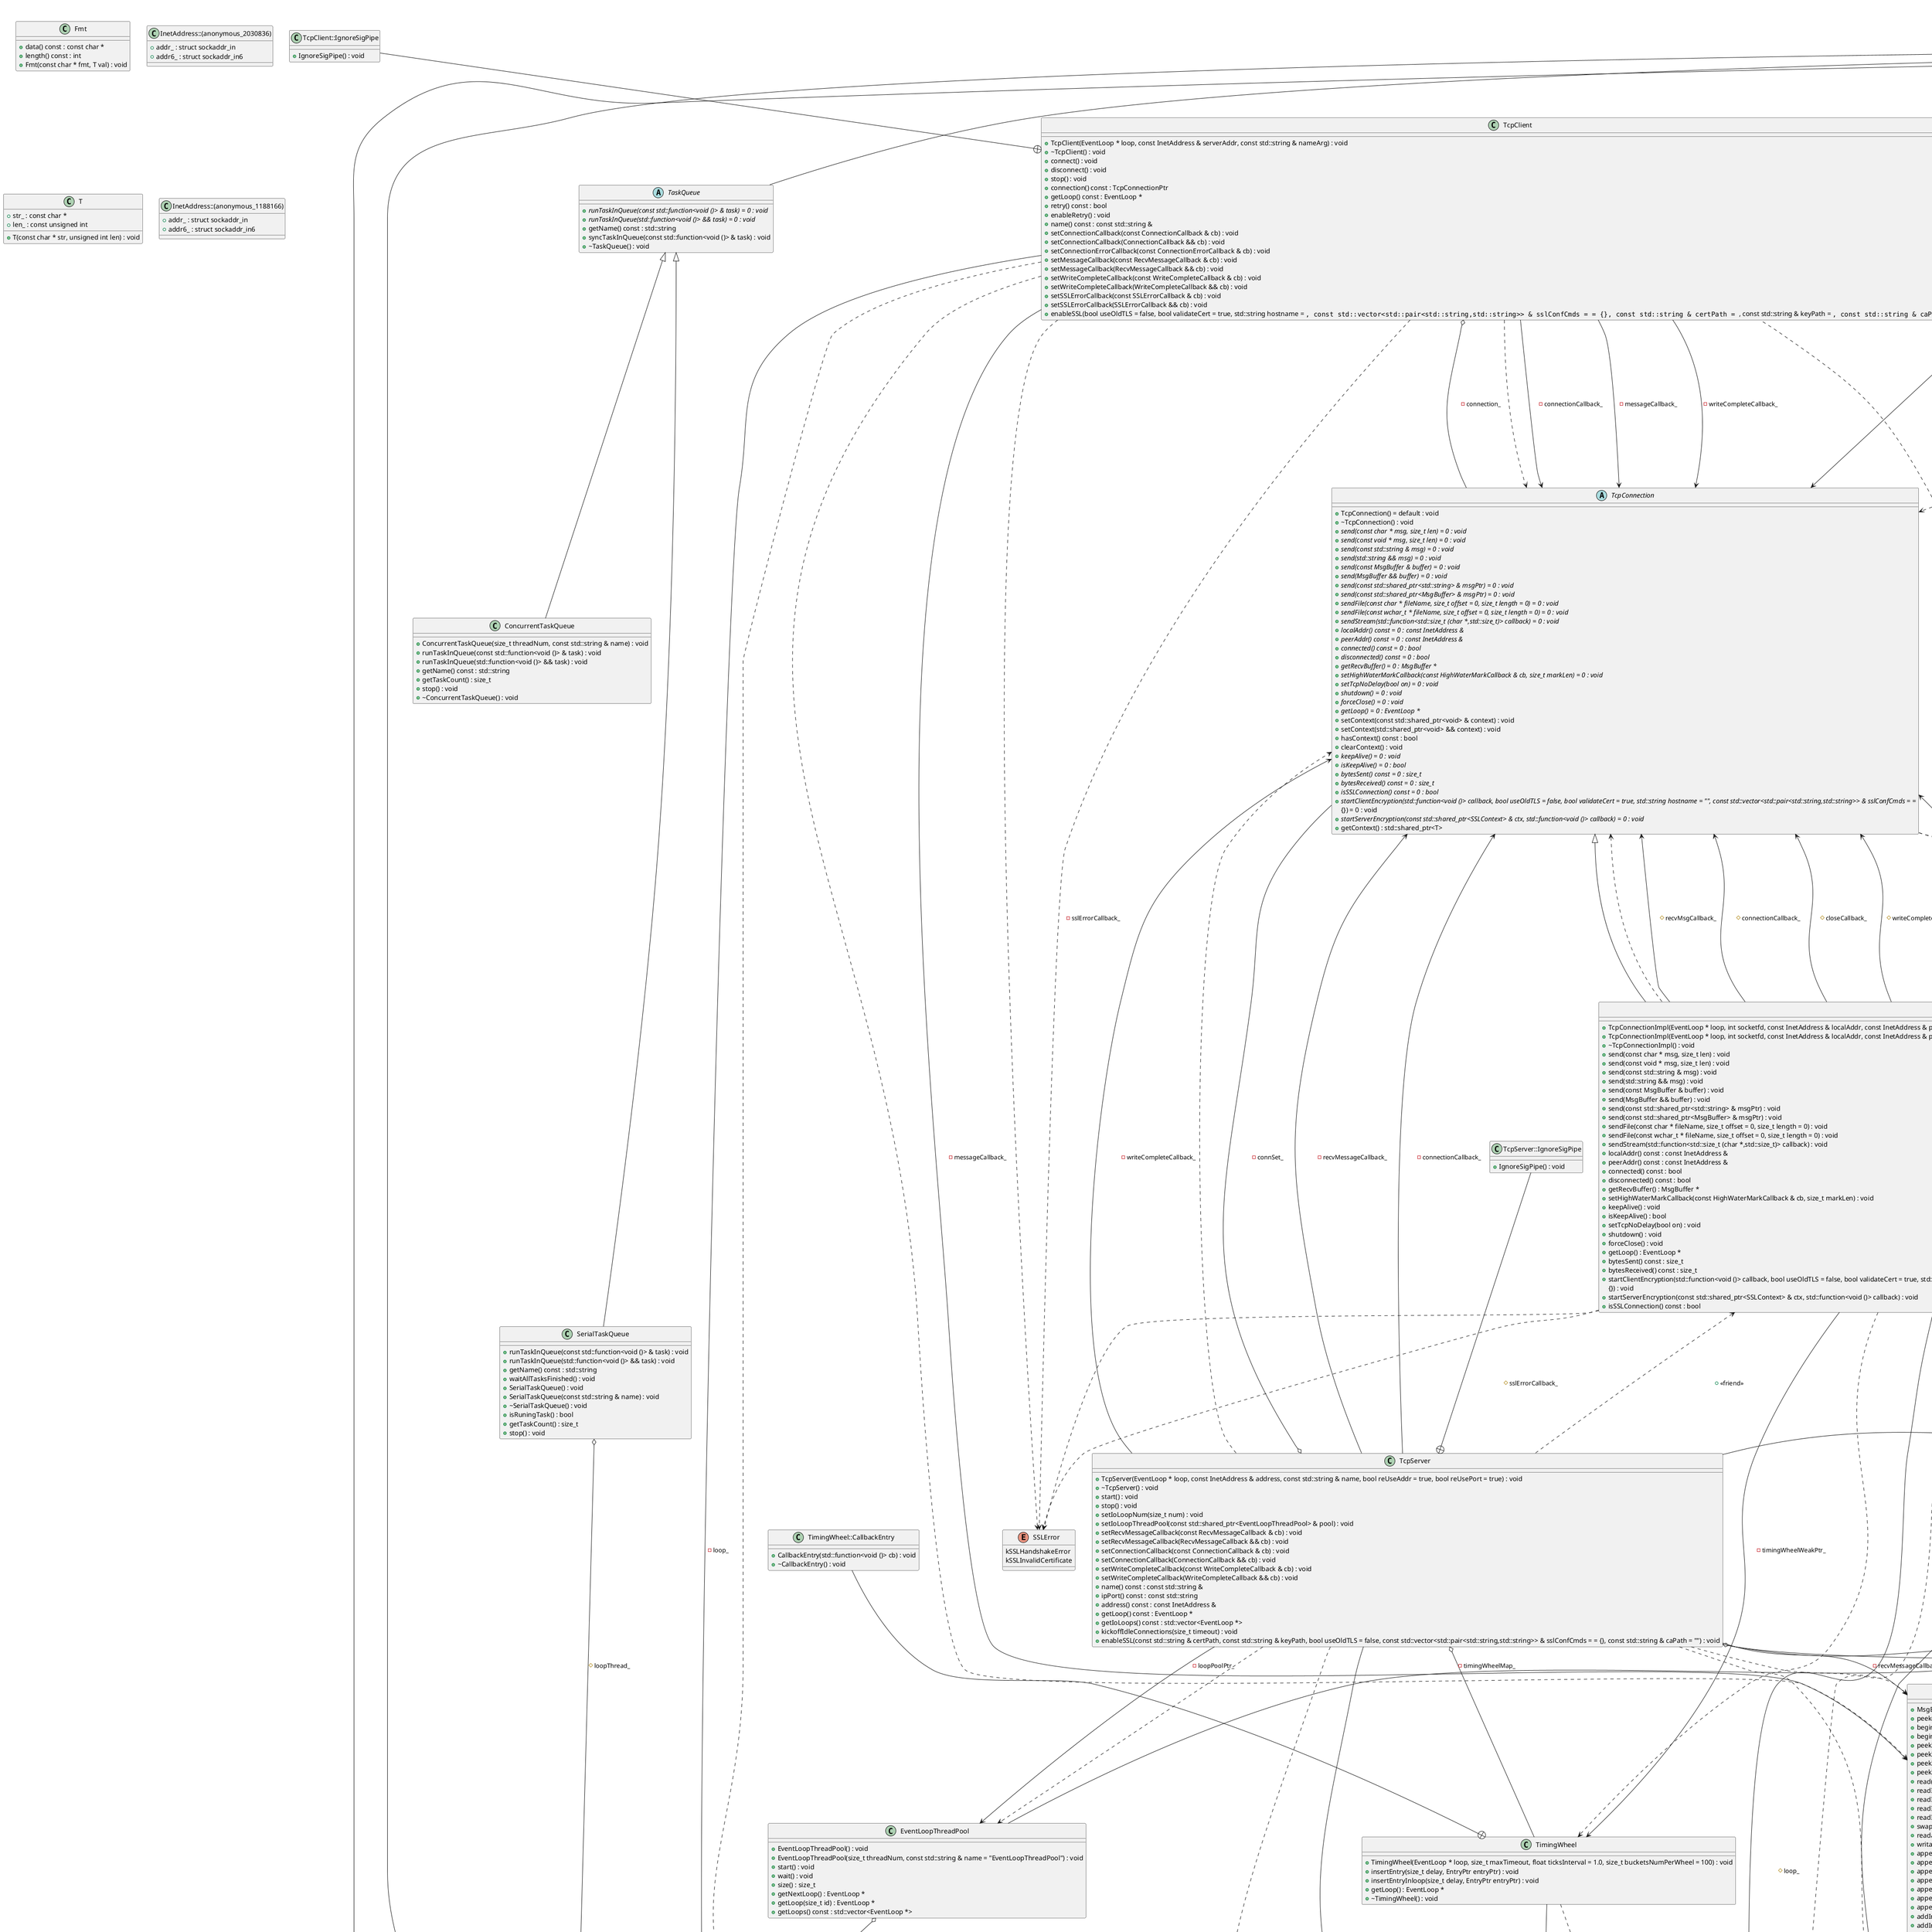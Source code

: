 @startuml
class "NonCopyable" as C_0001159823987743494688
class C_0001159823987743494688 {
}
class "MsgBuffer" as C_0001289495020269537351
class C_0001289495020269537351 {
+MsgBuffer(size_t len = kBufferDefaultLength) : void
+peek() const : const char *
+beginWrite() const : const char *
+beginWrite() : char *
+peekInt8() const : uint8_t
+peekInt16() const : uint16_t
+peekInt32() const : uint32_t
+peekInt64() const : uint64_t
+read(size_t len) : std::string
+readInt8() : uint8_t
+readInt16() : uint16_t
+readInt32() : uint32_t
+readInt64() : uint64_t
+swap(MsgBuffer & buf) : void
+readableBytes() const : size_t
+writableBytes() const : size_t
+append(const MsgBuffer & buf) : void
+append(const char * buf, size_t len) : void
+append(const std::string & buf) : void
+appendInt8(const uint8_t b) : void
+appendInt16(const uint16_t s) : void
+appendInt32(const uint32_t i) : void
+appendInt64(const uint64_t l) : void
+addInFront(const char * buf, size_t len) : void
+addInFrontInt8(const uint8_t b) : void
+addInFrontInt16(const uint16_t s) : void
+addInFrontInt32(const uint32_t i) : void
+addInFrontInt64(const uint64_t l) : void
+retrieveAll() : void
+retrieve(size_t len) : void
+readFd(int fd, int * retErrno) : ssize_t
+retrieveUntil(const char * end) : void
+findCRLF() const : const char *
+ensureWritableBytes(size_t len) : void
+hasWritten(size_t len) : void
+unwrite(size_t offset) : void
+operator[](size_t offset) const : const char &
+operator[](size_t offset) : char &
+append(const char (&)[N] buf) : void
}
abstract "TaskQueue" as C_0000684873245997977544
abstract C_0000684873245997977544 {
{abstract} +runTaskInQueue(const std::function<void ()> & task) = 0 : void
{abstract} +runTaskInQueue(std::function<void ()> && task) = 0 : void
+getName() const : std::string
+syncTaskInQueue(const std::function<void ()> & task) : void
+~TaskQueue() : void
}
class "Date" as C_0002032009232244826154
class C_0002032009232244826154 {
+Date() : void
+Date(int64_t microSec) : void
+Date(unsigned int year, unsigned int month, unsigned int day, unsigned int hour = 0, unsigned int minute = 0, unsigned int second = 0, unsigned int microSecond = 0) : void
{static} +date() : const Date
{static} +now() : const Date
{static} +timezoneOffset() : int64_t
+after(double second) const : const Date
+roundSecond() const : const Date
+roundDay() const : const Date
+~Date() : void
+operator==(const Date & date) const : bool
+operator!=(const Date & date) const : bool
+operator<(const Date & date) const : bool
+operator>(const Date & date) const : bool
+operator>=(const Date & date) const : bool
+operator<=(const Date & date) const : bool
+microSecondsSinceEpoch() const : int64_t
+secondsSinceEpoch() const : int64_t
+tmStruct() const : struct tm
+toFormattedString(bool showMicroseconds) const : std::string
+toCustomedFormattedString(const std::string & fmtStr, bool showMicroseconds = false) const : std::string
+toFormattedStringLocal(bool showMicroseconds) const : std::string
+toCustomedFormattedStringLocal(const std::string & fmtStr, bool showMicroseconds = false) const : std::string
+toDbStringLocal() const : std::string
+toDbString() const : std::string
{static} +fromDbStringLocal(const std::string & datetime) : Date
{static} +fromDbString(const std::string & datetime) : Date
+toCustomedFormattedString(const std::string & fmtStr, char * str, size_t len) const : void
+isSameSecond(const Date & date) const : bool
+swap(Date & that) : void
}
class "MpscQueue<T>" as C_0000912667184903365399
class C_0000912667184903365399 {
+MpscQueue<T>() : void
+~MpscQueue<T>() : void
+enqueue(T && input) : void
+enqueue(const T & input) : void
+dequeue(T & output) : bool
+empty() : bool
}
class "MpscQueue::BufferNode" as C_0000223701637084171141
class C_0000223701637084171141 {
+BufferNode() = default : void
+BufferNode(const T & data) : void
+BufferNode(T && data) : void
+dataPtr_ : T *
+next_ : std::atomic<BufferNode *>
}
class "MpscQueue<std::function<>>" as C_0000913287266699074255
class C_0000913287266699074255 {
}
class "EventLoop" as C_0001390130774830223499
class C_0001390130774830223499 {
+EventLoop() : void
+~EventLoop() : void
+loop() : void
+quit() : void
+assertInLoopThread() : void
+resetTimerQueue() : void
+resetAfterFork() : void
+isInLoopThread() const : bool
{static} +getEventLoopOfCurrentThread() : EventLoop *
+queueInLoop(const Func & f) : void
+queueInLoop(Func && f) : void
+runAt(const Date & time, const Func & cb) : TimerId
+runAt(const Date & time, Func && cb) : TimerId
+runAfter(double delay, const Func & cb) : TimerId
+runAfter(double delay, Func && cb) : TimerId
+runAfter(const std::chrono::duration<double> & delay, const Func & cb) : TimerId
+runAfter(const std::chrono::duration<double> & delay, Func && cb) : TimerId
+runEvery(double interval, const Func & cb) : TimerId
+runEvery(double interval, Func && cb) : TimerId
+runEvery(const std::chrono::duration<double> & interval, const Func & cb) : TimerId
+runEvery(const std::chrono::duration<double> & interval, Func && cb) : TimerId
+invalidateTimer(TimerId id) : void
+moveToCurrentThread() : void
+updateChannel(Channel * chl) : void
+removeChannel(Channel * chl) : void
+index() : size_t
+setIndex(size_t index) : void
+isRunning() : bool
+isCallingFunctions() : bool
+runOnQuit(Func && cb) : void
+runOnQuit(const Func & cb) : void
+runInLoop(Functor && f) : void
}
class "EventLoopThread" as C_0001280612521485369958
class C_0001280612521485369958 {
+EventLoopThread(const std::string & threadName = "EventLoopThread") : void
+~EventLoopThread() : void
+wait() : void
+getLoop() const : EventLoop *
+run() : void
}
class "SerialTaskQueue" as C_0000634031134969193198
class C_0000634031134969193198 {
+runTaskInQueue(const std::function<void ()> & task) : void
+runTaskInQueue(std::function<void ()> && task) : void
+getName() const : std::string
+waitAllTasksFinished() : void
+SerialTaskQueue() : void
+SerialTaskQueue(const std::string & name) : void
+~SerialTaskQueue() : void
+isRuningTask() : bool
+getTaskCount() : size_t
+stop() : void
}
class "detail::FixedBuffer<int SIZE>" as C_0000111393647775817392
class C_0000111393647775817392 {
+FixedBuffer<SIZE>() : void
+~FixedBuffer<SIZE>() : void
+append(const char * buf, size_t len) : bool
+data() const : const char *
+length() const : int
+current() : char *
+avail() const : int
+add(size_t len) : void
+reset() : void
+zeroBuffer() : void
+debugString() : const char *
+setCookie(void (*)() cookie) : void
+toString() const : std::string
}
class "detail::FixedBuffer<detail::kSmallBuffer>" as C_0000510041652600390686
class C_0000510041652600390686 {
}
class "detail::FixedBuffer" as C_0001822694677530159303
class C_0001822694677530159303 {
+FixedBuffer() : void
+~FixedBuffer() : void
+append(const char * buf, size_t len) : bool
+data() const : const char *
+length() const : int
+current() : char *
+avail() const : int
+add(size_t len) : void
+reset() : void
+zeroBuffer() : void
+debugString() : const char *
+setCookie(void (*)() cookie) : void
+toString() const : std::string
}
class "detail::FixedBuffer<4000>" as C_0001754247125147083756
class C_0001754247125147083756 {
+FixedBuffer() : void
+~FixedBuffer() : void
+append(const char * buf, size_t len) : bool
+data() const : const char *
+length() const : int
+current() : char *
+avail() const : int
+add(size_t len) : void
+reset() : void
+zeroBuffer() : void
+debugString() : const char *
+setCookie(void (*)() cookie) : void
+toString() const : std::string
}
class "detail::FixedBuffer<4000000>" as C_0001042478360162272930
class C_0001042478360162272930 {
+FixedBuffer() : void
+~FixedBuffer() : void
+append(const char * buf, size_t len) : bool
+data() const : const char *
+length() const : int
+current() : char *
+avail() const : int
+add(size_t len) : void
+reset() : void
+zeroBuffer() : void
+debugString() : const char *
+setCookie(void (*)() cookie) : void
+toString() const : std::string
}
class "LogStream" as C_0001930690020065325250
class C_0001930690020065325250 {
+operator<<(bool v) : LogStream::self &
+operator<<(short ) : LogStream::self &
+operator<<(unsigned short ) : LogStream::self &
+operator<<(int ) : LogStream::self &
+operator<<(unsigned int ) : LogStream::self &
+operator<<(long ) : LogStream::self &
+operator<<(unsigned long ) : LogStream::self &
+operator<<(const long long & ) : LogStream::self &
+operator<<(const unsigned long long & ) : LogStream::self &
+operator<<(const void * ) : LogStream::self &
+operator<<(float & v) : LogStream::self &
+operator<<(const double & ) : LogStream::self &
+operator<<(const long double & v) : LogStream::self &
+operator<<(char v) : LogStream::self &
+operator<<(char * str) : LogStream::self &
+operator<<(const char * str) : LogStream::self &
+operator<<(const unsigned char * str) : LogStream::self &
+operator<<(const std::string & v) : LogStream::self &
+append(const char * data, size_t len) : void
+bufferData() const : const char *
+bufferLength() const : size_t
+resetBuffer() : void
+operator<<(const char (&)[N] buf) : LogStream::self &
}
class "Fmt" as C_0002131890502232898697
class C_0002131890502232898697 {
+data() const : const char *
+length() const : int
+Fmt(const char * fmt, T val) : void
}
class "Logger" as C_0002053752992472264214
class C_0002053752992472264214 {
+Logger(Logger::SourceFile file, int line) : void
+Logger(Logger::SourceFile file, int line, Logger::LogLevel level) : void
+Logger(Logger::SourceFile file, int line, bool isSysErr) : void
+Logger(Logger::SourceFile file, int line, Logger::LogLevel level, const char * func) : void
+~Logger() : void
+setIndex(int index) : Logger &
+stream() : LogStream &
{static} +setOutputFunction(std::function<void (const char *,const uint64_t)> outputFunc, std::function<void ()> flushFunc, int index = -1) : void
{static} +setLogLevel(Logger::LogLevel level) : void
{static} +logLevel() : Logger::LogLevel
}
enum "Logger::LogLevel" as C_0002131283840621188296
enum C_0002131283840621188296 {
kTrace
kDebug
kInfo
kWarn
kError
kFatal
kNumberOfLogLevels
}
class "Logger::SourceFile" as C_0000979080797342806546
class C_0000979080797342806546 {
+SourceFile(const char * filename) : void
+SourceFile(const char (&)[N] arr) : void
+data_ : const char *
+size_ : int
}
class "RawLogger" as C_0000716430590791918928
class C_0000716430590791918928 {
+~RawLogger() : void
+setIndex(int index) : RawLogger &
+stream() : LogStream &
}
abstract "Poller" as C_0000300034150397884642
abstract C_0000300034150397884642 {
+Poller(EventLoop * loop) : void
+~Poller() : void
+assertInLoopThread() : void
{abstract} +poll(int timeoutMs, ChannelList * activeChannels) = 0 : void
{abstract} +updateChannel(Channel * channel) = 0 : void
{abstract} +removeChannel(Channel * channel) = 0 : void
+resetAfterFork() : void
{static} +newPoller(EventLoop * loop) : Poller *
}
class "TimerQueue" as C_0000607400095182694101
class C_0000607400095182694101 {
+TimerQueue(EventLoop * loop) : void
+~TimerQueue() : void
+addTimer(const TimerCallback & cb, const TimePoint & when, const TimeInterval & interval) : TimerId
+addTimer(TimerCallback && cb, const TimePoint & when, const TimeInterval & interval) : TimerId
+addTimerInLoop(const TimerPtr & timer) : void
+invalidateTimer(TimerId id) : void
+reset() : void
}
class "Channel" as C_0000764690828649606524
class C_0000764690828649606524 {
+Channel(EventLoop * loop, int fd) : void
+setReadCallback(const Channel::EventCallback & cb) : void
+setReadCallback(Channel::EventCallback && cb) : void
+setWriteCallback(const Channel::EventCallback & cb) : void
+setWriteCallback(Channel::EventCallback && cb) : void
+setCloseCallback(const Channel::EventCallback & cb) : void
+setCloseCallback(Channel::EventCallback && cb) : void
+setErrorCallback(const Channel::EventCallback & cb) : void
+setErrorCallback(Channel::EventCallback && cb) : void
+setEventCallback(const Channel::EventCallback & cb) : void
+setEventCallback(Channel::EventCallback && cb) : void
+fd() const : int
+events() const : int
+revents() const : int
+isNoneEvent() const : bool
+disableAll() : void
+remove() : void
+ownerLoop() : EventLoop *
+enableReading() : void
+disableReading() : void
+enableWriting() : void
+disableWriting() : void
+isWriting() const : bool
+isReading() const : bool
+updateEvents(int events) : void
+tie(const std::shared_ptr<void> & obj) : void
{static} +kNoneEvent : const int
{static} +kReadEvent : const int
{static} +kWriteEvent : const int
}
class "ConcurrentTaskQueue" as C_0000295101274428145462
class C_0000295101274428145462 {
+ConcurrentTaskQueue(size_t threadNum, const std::string & name) : void
+runTaskInQueue(const std::function<void ()> & task) : void
+runTaskInQueue(std::function<void ()> && task) : void
+getName() const : std::string
+getTaskCount() : size_t
+stop() : void
+~ConcurrentTaskQueue() : void
}
class "InetAddress" as C_0001897340460211641725
class C_0001897340460211641725 {
+InetAddress(uint16_t port = 0, bool loopbackOnly = false, bool ipv6 = false) : void
+InetAddress(const std::string & ip, uint16_t port, bool ipv6 = false) : void
+InetAddress(const struct sockaddr_in & addr) : void
+InetAddress(const struct sockaddr_in6 & addr) : void
+family() const : sa_family_t
+toIp() const : std::string
+toIpPort() const : std::string
+toPort() const : uint16_t
+isIpV6() const : bool
+isIntranetIp() const : bool
+isLoopbackIp() const : bool
+getSockAddr() const : const struct sockaddr *
+setSockAddrInet6(const struct sockaddr_in6 & addr6) : void
+ipNetEndian() const : uint32_t
+ip6NetEndian() const : const uint32_t *
+portNetEndian() const : uint16_t
+setPortNetEndian(uint16_t port) : void
+isUnspecified() const : bool
}
class "InetAddress::()" as C_0000673025168912921705
class C_0000673025168912921705 {
+addr_ : struct sockaddr_in
+addr6_ : struct sockaddr_in6
}
enum "SSLError" as C_0000434245188016003403
enum C_0000434245188016003403 {
kSSLHandshakeError
kSSLInvalidCertificate
}
abstract "TcpConnection" as C_0002230624932100089526
abstract C_0002230624932100089526 {
+TcpConnection() = default : void
+~TcpConnection() : void
{abstract} +send(const char * msg, size_t len) = 0 : void
{abstract} +send(const void * msg, size_t len) = 0 : void
{abstract} +send(const std::string & msg) = 0 : void
{abstract} +send(std::string && msg) = 0 : void
{abstract} +send(const MsgBuffer & buffer) = 0 : void
{abstract} +send(MsgBuffer && buffer) = 0 : void
{abstract} +send(const std::shared_ptr<std::string> & msgPtr) = 0 : void
{abstract} +send(const std::shared_ptr<MsgBuffer> & msgPtr) = 0 : void
{abstract} +sendFile(const char * fileName, size_t offset = 0, size_t length = 0) = 0 : void
{abstract} +sendFile(const wchar_t * fileName, size_t offset = 0, size_t length = 0) = 0 : void
{abstract} +sendStream(std::function<std::size_t (char *,std::size_t)> callback) = 0 : void
{abstract} +localAddr() const = 0 : const InetAddress &
{abstract} +peerAddr() const = 0 : const InetAddress &
{abstract} +connected() const = 0 : bool
{abstract} +disconnected() const = 0 : bool
{abstract} +getRecvBuffer() = 0 : MsgBuffer *
{abstract} +setHighWaterMarkCallback(const HighWaterMarkCallback & cb, size_t markLen) = 0 : void
{abstract} +setTcpNoDelay(bool on) = 0 : void
{abstract} +shutdown() = 0 : void
{abstract} +forceClose() = 0 : void
{abstract} +getLoop() = 0 : EventLoop *
+setContext(const std::shared_ptr<void> & context) : void
+setContext(std::shared_ptr<void> && context) : void
+hasContext() const : bool
+clearContext() : void
{abstract} +keepAlive() = 0 : void
{abstract} +isKeepAlive() = 0 : bool
{abstract} +bytesSent() const = 0 : size_t
{abstract} +bytesReceived() const = 0 : size_t
{abstract} +isSSLConnection() const = 0 : bool
{abstract} +startClientEncryption(std::function<void ()> callback, bool useOldTLS = false, bool validateCert = true, std::string hostname = "", const std::vector<std::pair<std::string,std::string>> & sslConfCmds = =
            {}) = 0 : void
{abstract} +startServerEncryption(const std::shared_ptr<SSLContext> & ctx, std::function<void ()> callback) = 0 : void
+getContext() : std::shared_ptr<T>
}
class "TcpClient" as C_0001156367011091191681
class C_0001156367011091191681 {
+TcpClient(EventLoop * loop, const InetAddress & serverAddr, const std::string & nameArg) : void
+~TcpClient() : void
+connect() : void
+disconnect() : void
+stop() : void
+connection() const : TcpConnectionPtr
+getLoop() const : EventLoop *
+retry() const : bool
+enableRetry() : void
+name() const : const std::string &
+setConnectionCallback(const ConnectionCallback & cb) : void
+setConnectionCallback(ConnectionCallback && cb) : void
+setConnectionErrorCallback(const ConnectionErrorCallback & cb) : void
+setMessageCallback(const RecvMessageCallback & cb) : void
+setMessageCallback(RecvMessageCallback && cb) : void
+setWriteCompleteCallback(const WriteCompleteCallback & cb) : void
+setWriteCompleteCallback(WriteCompleteCallback && cb) : void
+setSSLErrorCallback(const SSLErrorCallback & cb) : void
+setSSLErrorCallback(SSLErrorCallback && cb) : void
+enableSSL(bool useOldTLS = false, bool validateCert = true, std::string hostname = "", const std::vector<std::pair<std::string,std::string>> & sslConfCmds = = {}, const std::string & certPath = "", const std::string & keyPath = "", const std::string & caPath = "") : void
}
class "TcpClient::IgnoreSigPipe" as C_0001278908569830571044
class C_0001278908569830571044 {
+IgnoreSigPipe() : void
}
class "Connector" as C_0001706043459252151324
class C_0001706043459252151324 {
+Connector(EventLoop * loop, const InetAddress & addr, bool retry = true) : void
+Connector(EventLoop * loop, InetAddress && addr, bool retry = true) : void
+setNewConnectionCallback(const Connector::NewConnectionCallback & cb) : void
+setNewConnectionCallback(Connector::NewConnectionCallback && cb) : void
+setErrorCallback(const Connector::ConnectionErrorCallback & cb) : void
+setErrorCallback(Connector::ConnectionErrorCallback && cb) : void
+serverAddress() const : const InetAddress &
+start() : void
+restart() : void
+stop() : void
}
enum "Connector::Status" as C_0000000982196670174162
enum C_0000000982196670174162 {
Disconnected
Connecting
Connected
}
class "TimingWheel" as C_0000964465843177067305
class C_0000964465843177067305 {
+TimingWheel(EventLoop * loop, size_t maxTimeout, float ticksInterval = 1.0, size_t bucketsNumPerWheel = 100) : void
+insertEntry(size_t delay, EntryPtr entryPtr) : void
+insertEntryInloop(size_t delay, EntryPtr entryPtr) : void
+getLoop() : EventLoop *
+~TimingWheel() : void
}
class "TimingWheel::CallbackEntry" as C_0002013739811805694444
class C_0002013739811805694444 {
+CallbackEntry(std::function<void ()> cb) : void
+~CallbackEntry() : void
}
enum "SSLStatus" as C_0001515554933771522998
enum C_0001515554933771522998 {
Handshaking
Connecting
Connected
DisConnecting
DisConnected
}
class "TcpConnectionImpl" as C_0000920759514274339356
class C_0000920759514274339356 {
+TcpConnectionImpl(EventLoop * loop, int socketfd, const InetAddress & localAddr, const InetAddress & peerAddr) : void
+TcpConnectionImpl(EventLoop * loop, int socketfd, const InetAddress & localAddr, const InetAddress & peerAddr, const std::shared_ptr<SSLContext> & ctxPtr, bool isServer = true, bool validateCert = true, const std::string & hostname = "") : void
+~TcpConnectionImpl() : void
+send(const char * msg, size_t len) : void
+send(const void * msg, size_t len) : void
+send(const std::string & msg) : void
+send(std::string && msg) : void
+send(const MsgBuffer & buffer) : void
+send(MsgBuffer && buffer) : void
+send(const std::shared_ptr<std::string> & msgPtr) : void
+send(const std::shared_ptr<MsgBuffer> & msgPtr) : void
+sendFile(const char * fileName, size_t offset = 0, size_t length = 0) : void
+sendFile(const wchar_t * fileName, size_t offset = 0, size_t length = 0) : void
+sendStream(std::function<std::size_t (char *,std::size_t)> callback) : void
+localAddr() const : const InetAddress &
+peerAddr() const : const InetAddress &
+connected() const : bool
+disconnected() const : bool
+getRecvBuffer() : MsgBuffer *
+setHighWaterMarkCallback(const HighWaterMarkCallback & cb, size_t markLen) : void
+keepAlive() : void
+isKeepAlive() : bool
+setTcpNoDelay(bool on) : void
+shutdown() : void
+forceClose() : void
+getLoop() : EventLoop *
+bytesSent() const : size_t
+bytesReceived() const : size_t
+startClientEncryption(std::function<void ()> callback, bool useOldTLS = false, bool validateCert = true, std::string hostname = "", const std::vector<std::pair<std::string,std::string>> & sslConfCmds = =
            {}) : void
+startServerEncryption(const std::shared_ptr<SSLContext> & ctx, std::function<void ()> callback) : void
+isSSLConnection() const : bool
}
class "TcpConnectionImpl::KickoffEntry" as C_0002266895444343633259
class C_0002266895444343633259 {
+KickoffEntry(const std::weak_ptr<TcpConnection> & conn) : void
+reset() : void
+~KickoffEntry() : void
}
class "TcpConnectionImpl::BufferNode" as C_0001029063960859366412
class C_0001029063960859366412 {
+isFile() const : bool
+~BufferNode() : void
+sendFd_ : int
+offset_ : off_t
+fileBytesToSend_ : ssize_t
+streamCallback_ : std::function<std::size_t (char *,std::size_t)>
+nDataWritten_ : std::size_t
+msgBuffer_ : std::shared_ptr<MsgBuffer>
}
enum "TcpConnectionImpl::ConnStatus" as C_0001727349338344491225
enum C_0001727349338344491225 {
Disconnected
Connecting
Connected
Disconnecting
}
class "TcpConnectionImpl::SSLEncryption" as C_0000469308227546933692
class C_0000469308227546933692 {
+statusOfSSL_ : SSLStatus
+sslCtxPtr_ : std::shared_ptr<SSLContext>
+sslPtr_ : std::unique_ptr<SSLConn>
+sendBufferPtr_ : std::unique_ptr<std::array<char,8192>>
+isServer_ : bool
+isUpgrade_ : bool
+upgradeCallback_ : std::function<void ()>
+hostname_ : std::string
}
class "Socket" as C_0000971024972307079851
class C_0000971024972307079851 {
{static} +createNonblockingSocketOrDie(int family) : int
{static} +getSocketError(int sockfd) : int
{static} +connect(int sockfd, const InetAddress & addr) : int
{static} +isSelfConnect(int sockfd) : bool
+Socket(int sockfd) : void
+~Socket() : void
+bindAddress(const InetAddress & localaddr) : void
+listen() : void
+accept(InetAddress * peeraddr) : int
+closeWrite() : void
+read(char * buffer, uint64_t len) : int
+fd() : int
{static} +getLocalAddr(int sockfd) : struct sockaddr_in6
{static} +getPeerAddr(int sockfd) : struct sockaddr_in6
+setTcpNoDelay(bool on) : void
+setReuseAddr(bool on) : void
+setReusePort(bool on) : void
+setKeepAlive(bool on) : void
+getSocketError() : int
{static} +setNonBlockAndCloseOnExec(int sockfd) : void
}
class "SSLContext" as C_0000626107303889580949
class C_0000626107303889580949 {
}
class "SSLConn" as C_0001248784923817560723
class C_0001248784923817560723 {
}
class "TcpServer" as C_0001423170502760786790
class C_0001423170502760786790 {
+TcpServer(EventLoop * loop, const InetAddress & address, const std::string & name, bool reUseAddr = true, bool reUsePort = true) : void
+~TcpServer() : void
+start() : void
+stop() : void
+setIoLoopNum(size_t num) : void
+setIoLoopThreadPool(const std::shared_ptr<EventLoopThreadPool> & pool) : void
+setRecvMessageCallback(const RecvMessageCallback & cb) : void
+setRecvMessageCallback(RecvMessageCallback && cb) : void
+setConnectionCallback(const ConnectionCallback & cb) : void
+setConnectionCallback(ConnectionCallback && cb) : void
+setWriteCompleteCallback(const WriteCompleteCallback & cb) : void
+setWriteCompleteCallback(WriteCompleteCallback && cb) : void
+name() const : const std::string &
+ipPort() const : const std::string
+address() const : const InetAddress &
+getLoop() const : EventLoop *
+getIoLoops() const : std::vector<EventLoop *>
+kickoffIdleConnections(size_t timeout) : void
+enableSSL(const std::string & certPath, const std::string & keyPath, bool useOldTLS = false, const std::vector<std::pair<std::string,std::string>> & sslConfCmds = = {}, const std::string & caPath = "") : void
}
class "InetAddress::(anonymous_2030836)" as C_0000810201796859309531
class C_0000810201796859309531 {
+addr_ : struct sockaddr_in
+addr6_ : struct sockaddr_in6
}
class "Acceptor" as C_0000184886692180276257
class C_0000184886692180276257 {
+Acceptor(EventLoop * loop, const InetAddress & addr, bool reUseAddr = true, bool reUsePort = true) : void
+~Acceptor() : void
+addr() const : const InetAddress &
+setNewConnectionCallback(const NewConnectionCallback & cb) : void
+listen() : void
}
class "EventLoopThreadPool" as C_0002061035340998974559
class C_0002061035340998974559 {
+EventLoopThreadPool() : void
+EventLoopThreadPool(size_t threadNum, const std::string & name = "EventLoopThreadPool") : void
+start() : void
+wait() : void
+size() : size_t
+getNextLoop() : EventLoop *
+getLoop(size_t id) : EventLoop *
+getLoops() const : std::vector<EventLoop *>
}
class "TcpServer::IgnoreSigPipe" as C_0001489562721151066050
class C_0001489562721151066050 {
+IgnoreSigPipe() : void
}
class "T" as C_0000394452884449343416
class C_0000394452884449343416 {
+T(const char * str, unsigned int len) : void
+str_ : const char *
+len_ : const unsigned int
}
class "InetAddress::(anonymous_1188166)" as C_0001079750728717860293
class C_0001079750728717860293 {
+addr_ : struct sockaddr_in
+addr6_ : struct sockaddr_in6
}
class "Timer" as C_0002026475275429760163
class C_0002026475275429760163 {
+Timer(const TimerCallback & cb, const TimePoint & when, const TimeInterval & interval) : void
+Timer(TimerCallback && cb, const TimePoint & when, const TimeInterval & interval) : void
+~Timer() : void
+run() const : void
+restart(const TimePoint & now) : void
+operator<(const Timer & t) const : bool
+operator>(const Timer & t) const : bool
+when() const : const TimePoint &
+isRepeat() : bool
+id() : TimerId
}
class "TimerPtrComparer" as C_0000157340721173102239
class C_0000157340721173102239 {
+operator()(const TimerPtr & x, const TimerPtr & y) const : bool
}
class "AsyncFileLogger" as C_0000630185754256426097
class C_0000630185754256426097 {
+output(const char * msg, const uint64_t len) : void
+flush() : void
+startLogging() : void
+setFileSizeLimit(uint64_t limit) : void
+setFileName(const std::string & baseName, const std::string & extName = ".log", const std::string & path = "./") : void
+~AsyncFileLogger() : void
+AsyncFileLogger() : void
}
class "AsyncFileLogger::LoggerFile" as C_0001453238540802541239
class C_0001453238540802541239 {
+LoggerFile(const std::string & filePath, const std::string & fileBaseName, const std::string & fileExtName) : void
+~LoggerFile() : void
+writeLog(const StringPtr buf) : void
+getLength() : uint64_t
+operator bool() const : bool
+flush() : void
}
C_0001159823987743494688 <|-- C_0000684873245997977544
C_0001159823987743494688 <|-- C_0000912667184903365399
C_0000223701637084171141 --+ C_0000912667184903365399
C_0000913287266699074255 ..|> C_0000912667184903365399
C_0001390130774830223499 ..> C_0002032009232244826154
C_0001390130774830223499 ..> C_0000764690828649606524
C_0001390130774830223499 o-- C_0000300034150397884642 : -poller_
C_0001390130774830223499 --> C_0000764690828649606524 : -activeChannels_
C_0001390130774830223499 --> C_0000764690828649606524 : -currentActiveChannel_
C_0001390130774830223499 o-- C_0000913287266699074255 : -funcs_
C_0001390130774830223499 o-- C_0000607400095182694101 : -timerQueue_
C_0001390130774830223499 o-- C_0000913287266699074255 : -funcsOnQuit_
C_0001390130774830223499 o-- C_0000764690828649606524 : -wakeupChannelPtr_
C_0001390130774830223499 --> C_0001390130774830223499 : -threadLocalLoopPtr_
C_0001159823987743494688 <|-- C_0001390130774830223499
C_0001280612521485369958 --> C_0001390130774830223499 : -loop_
C_0001280612521485369958 o-- C_0001390130774830223499 : -promiseForLoopPointer_
C_0001159823987743494688 <|-- C_0001280612521485369958
C_0000634031134969193198 o-- C_0001280612521485369958 : #loopThread_
C_0000684873245997977544 <|-- C_0000634031134969193198
C_0001159823987743494688 <|-- C_0000111393647775817392
C_0000510041652600390686 ..|> C_0000111393647775817392
C_0001159823987743494688 <|-- C_0001822694677530159303
C_0001754247125147083756 ..|> C_0000111393647775817392
C_0001159823987743494688 <|-- C_0001754247125147083756
C_0001042478360162272930 ..|> C_0000111393647775817392
C_0001159823987743494688 <|-- C_0001042478360162272930
C_0001930690020065325250 o-- C_0000510041652600390686 : -buffer_
C_0001159823987743494688 <|-- C_0001930690020065325250
C_0002053752992472264214 o-- C_0001930690020065325250 : #logStream_
C_0002053752992472264214 o-- C_0002032009232244826154 : #date_
C_0002053752992472264214 <.. C_0000716430590791918928 : +<<friend>>
C_0001159823987743494688 <|-- C_0002053752992472264214
C_0002131283840621188296 --+ C_0002053752992472264214
C_0000979080797342806546 --+ C_0002053752992472264214
C_0000716430590791918928 o-- C_0001930690020065325250 : -logStream_
C_0001159823987743494688 <|-- C_0000716430590791918928
C_0000300034150397884642 ..> C_0001390130774830223499
C_0000300034150397884642 ..> C_0000764690828649606524
C_0000300034150397884642 --> C_0001390130774830223499 : -ownerLoop_
C_0001159823987743494688 <|-- C_0000300034150397884642
C_0000607400095182694101 ..> C_0001390130774830223499
C_0000607400095182694101 ..> C_0002026475275429760163
C_0000607400095182694101 --> C_0001390130774830223499 : #loop_
C_0000607400095182694101 --> C_0000764690828649606524 : #timerfdChannelPtr_
C_0000607400095182694101 o-- C_0002026475275429760163 : #timers_
C_0000607400095182694101 o-- C_0000157340721173102239 : #timers_
C_0001159823987743494688 <|-- C_0000607400095182694101
C_0000764690828649606524 ..> C_0001390130774830223499
C_0000764690828649606524 --> C_0001390130774830223499 : -loop_
C_0000764690828649606524 <.. C_0001390130774830223499 : +<<friend>>
C_0001159823987743494688 <|-- C_0000764690828649606524
C_0000684873245997977544 <|-- C_0000295101274428145462
C_0001897340460211641725 o-- C_0000673025168912921705
C_0002230624932100089526 ..> C_0001289495020269537351
C_0002230624932100089526 ..> C_0000626107303889580949
C_0001156367011091191681 ..> C_0001390130774830223499
C_0001156367011091191681 ..> C_0001897340460211641725
C_0001156367011091191681 ..> C_0002230624932100089526
C_0001156367011091191681 ..> C_0001289495020269537351
C_0001156367011091191681 ..> C_0000434245188016003403
C_0001156367011091191681 --> C_0001390130774830223499 : -loop_
C_0001156367011091191681 o-- C_0001706043459252151324 : -connector_
C_0001156367011091191681 --> C_0002230624932100089526 : -connectionCallback_
C_0001156367011091191681 --> C_0002230624932100089526 : -messageCallback_
C_0001156367011091191681 --> C_0001289495020269537351 : -messageCallback_
C_0001156367011091191681 --> C_0002230624932100089526 : -writeCompleteCallback_
C_0001156367011091191681 ..> C_0000434245188016003403 : -sslErrorCallback_
C_0001156367011091191681 o-- C_0002230624932100089526 : -connection_
C_0001156367011091191681 --> C_0000626107303889580949 : -sslCtxPtr_
C_0001159823987743494688 <|-- C_0001156367011091191681
C_0001278908569830571044 --+ C_0001156367011091191681
C_0001706043459252151324 ..> C_0001390130774830223499
C_0001706043459252151324 ..> C_0001897340460211641725
C_0001706043459252151324 --> C_0000764690828649606524 : -channelPtr_
C_0001706043459252151324 --> C_0001390130774830223499 : -loop_
C_0001706043459252151324 o-- C_0001897340460211641725 : -serverAddr_
C_0001159823987743494688 <|-- C_0001706043459252151324
C_0000000982196670174162 --+ C_0001706043459252151324
C_0000964465843177067305 ..> C_0001390130774830223499
C_0000964465843177067305 --> C_0001390130774830223499 : -loop_
C_0002013739811805694444 --+ C_0000964465843177067305
C_0000920759514274339356 ..> C_0001390130774830223499
C_0000920759514274339356 ..> C_0001897340460211641725
C_0000920759514274339356 ..> C_0000626107303889580949
C_0000920759514274339356 ..> C_0001289495020269537351
C_0000920759514274339356 ..> C_0002230624932100089526
C_0000920759514274339356 ..> C_0000964465843177067305
C_0000920759514274339356 ..> C_0000434245188016003403
C_0000920759514274339356 --> C_0000964465843177067305 : -timingWheelWeakPtr_
C_0000920759514274339356 o-- C_0002032009232244826154 : -lastTimingWheelUpdateTime_
C_0000920759514274339356 --> C_0001390130774830223499 : #loop_
C_0000920759514274339356 o-- C_0000764690828649606524 : #ioChannelPtr_
C_0000920759514274339356 o-- C_0000971024972307079851 : #socketPtr_
C_0000920759514274339356 o-- C_0001289495020269537351 : #readBuffer_
C_0000920759514274339356 o-- C_0001897340460211641725 : #localAddr_
C_0000920759514274339356 o-- C_0001897340460211641725 : #peerAddr_
C_0000920759514274339356 --> C_0002230624932100089526 : #recvMsgCallback_
C_0000920759514274339356 --> C_0001289495020269537351 : #recvMsgCallback_
C_0000920759514274339356 --> C_0002230624932100089526 : #connectionCallback_
C_0000920759514274339356 --> C_0002230624932100089526 : #closeCallback_
C_0000920759514274339356 --> C_0002230624932100089526 : #writeCompleteCallback_
C_0000920759514274339356 --> C_0002230624932100089526 : #highWaterMarkCallback_
C_0000920759514274339356 ..> C_0000434245188016003403 : #sslErrorCallback_
C_0000920759514274339356 <.. C_0001156367011091191681 : +<<friend>>
C_0000920759514274339356 <.. C_0001423170502760786790 : +<<friend>>
C_0002230624932100089526 <|-- C_0000920759514274339356
C_0001159823987743494688 <|-- C_0000920759514274339356
C_0002266895444343633259 --+ C_0000920759514274339356
C_0002266895444343633259 ..> C_0002230624932100089526
C_0002266895444343633259 --> C_0002230624932100089526 : -conn_
C_0001029063960859366412 --+ C_0000920759514274339356
C_0001029063960859366412 --> C_0001289495020269537351 : +msgBuffer_
C_0001727349338344491225 --+ C_0000920759514274339356
C_0000469308227546933692 --+ C_0000920759514274339356
C_0000469308227546933692 o-- C_0001515554933771522998 : +statusOfSSL_
C_0000469308227546933692 --> C_0000626107303889580949 : +sslCtxPtr_
C_0000469308227546933692 o-- C_0001248784923817560723 : +sslPtr_
C_0000971024972307079851 ..> C_0001897340460211641725
C_0001159823987743494688 <|-- C_0000971024972307079851
C_0001423170502760786790 ..> C_0001390130774830223499
C_0001423170502760786790 ..> C_0001897340460211641725
C_0001423170502760786790 ..> C_0002061035340998974559
C_0001423170502760786790 ..> C_0002230624932100089526
C_0001423170502760786790 ..> C_0001289495020269537351
C_0001423170502760786790 --> C_0001390130774830223499 : -loop_
C_0001423170502760786790 o-- C_0000184886692180276257 : -acceptorPtr_
C_0001423170502760786790 o-- C_0002230624932100089526 : -connSet_
C_0001423170502760786790 --> C_0002230624932100089526 : -recvMessageCallback_
C_0001423170502760786790 --> C_0001289495020269537351 : -recvMessageCallback_
C_0001423170502760786790 --> C_0002230624932100089526 : -connectionCallback_
C_0001423170502760786790 --> C_0002230624932100089526 : -writeCompleteCallback_
C_0001423170502760786790 o-- C_0000964465843177067305 : -timingWheelMap_
C_0001423170502760786790 --> C_0002061035340998974559 : -loopPoolPtr_
C_0001423170502760786790 --> C_0000626107303889580949 : -sslCtxPtr_
C_0001159823987743494688 <|-- C_0001423170502760786790
C_0000184886692180276257 ..> C_0001390130774830223499
C_0000184886692180276257 ..> C_0001897340460211641725
C_0000184886692180276257 o-- C_0000971024972307079851 : #sock_
C_0000184886692180276257 o-- C_0001897340460211641725 : #addr_
C_0000184886692180276257 --> C_0001390130774830223499 : #loop_
C_0000184886692180276257 --> C_0001897340460211641725 : #newConnectionCallback_
C_0000184886692180276257 o-- C_0000764690828649606524 : #acceptChannel_
C_0001159823987743494688 <|-- C_0000184886692180276257
C_0002061035340998974559 o-- C_0001280612521485369958 : -loopThreadVector_
C_0001159823987743494688 <|-- C_0002061035340998974559
C_0001489562721151066050 --+ C_0001423170502760786790
C_0001159823987743494688 <|-- C_0002026475275429760163
C_0000157340721173102239 ..> C_0002026475275429760163
C_0001159823987743494688 <|-- C_0000630185754256426097
C_0001453238540802541239 --+ C_0000630185754256426097
C_0001453238540802541239 o-- C_0002032009232244826154 : #creationDate_
C_0001159823987743494688 <|-- C_0001453238540802541239
@enduml
